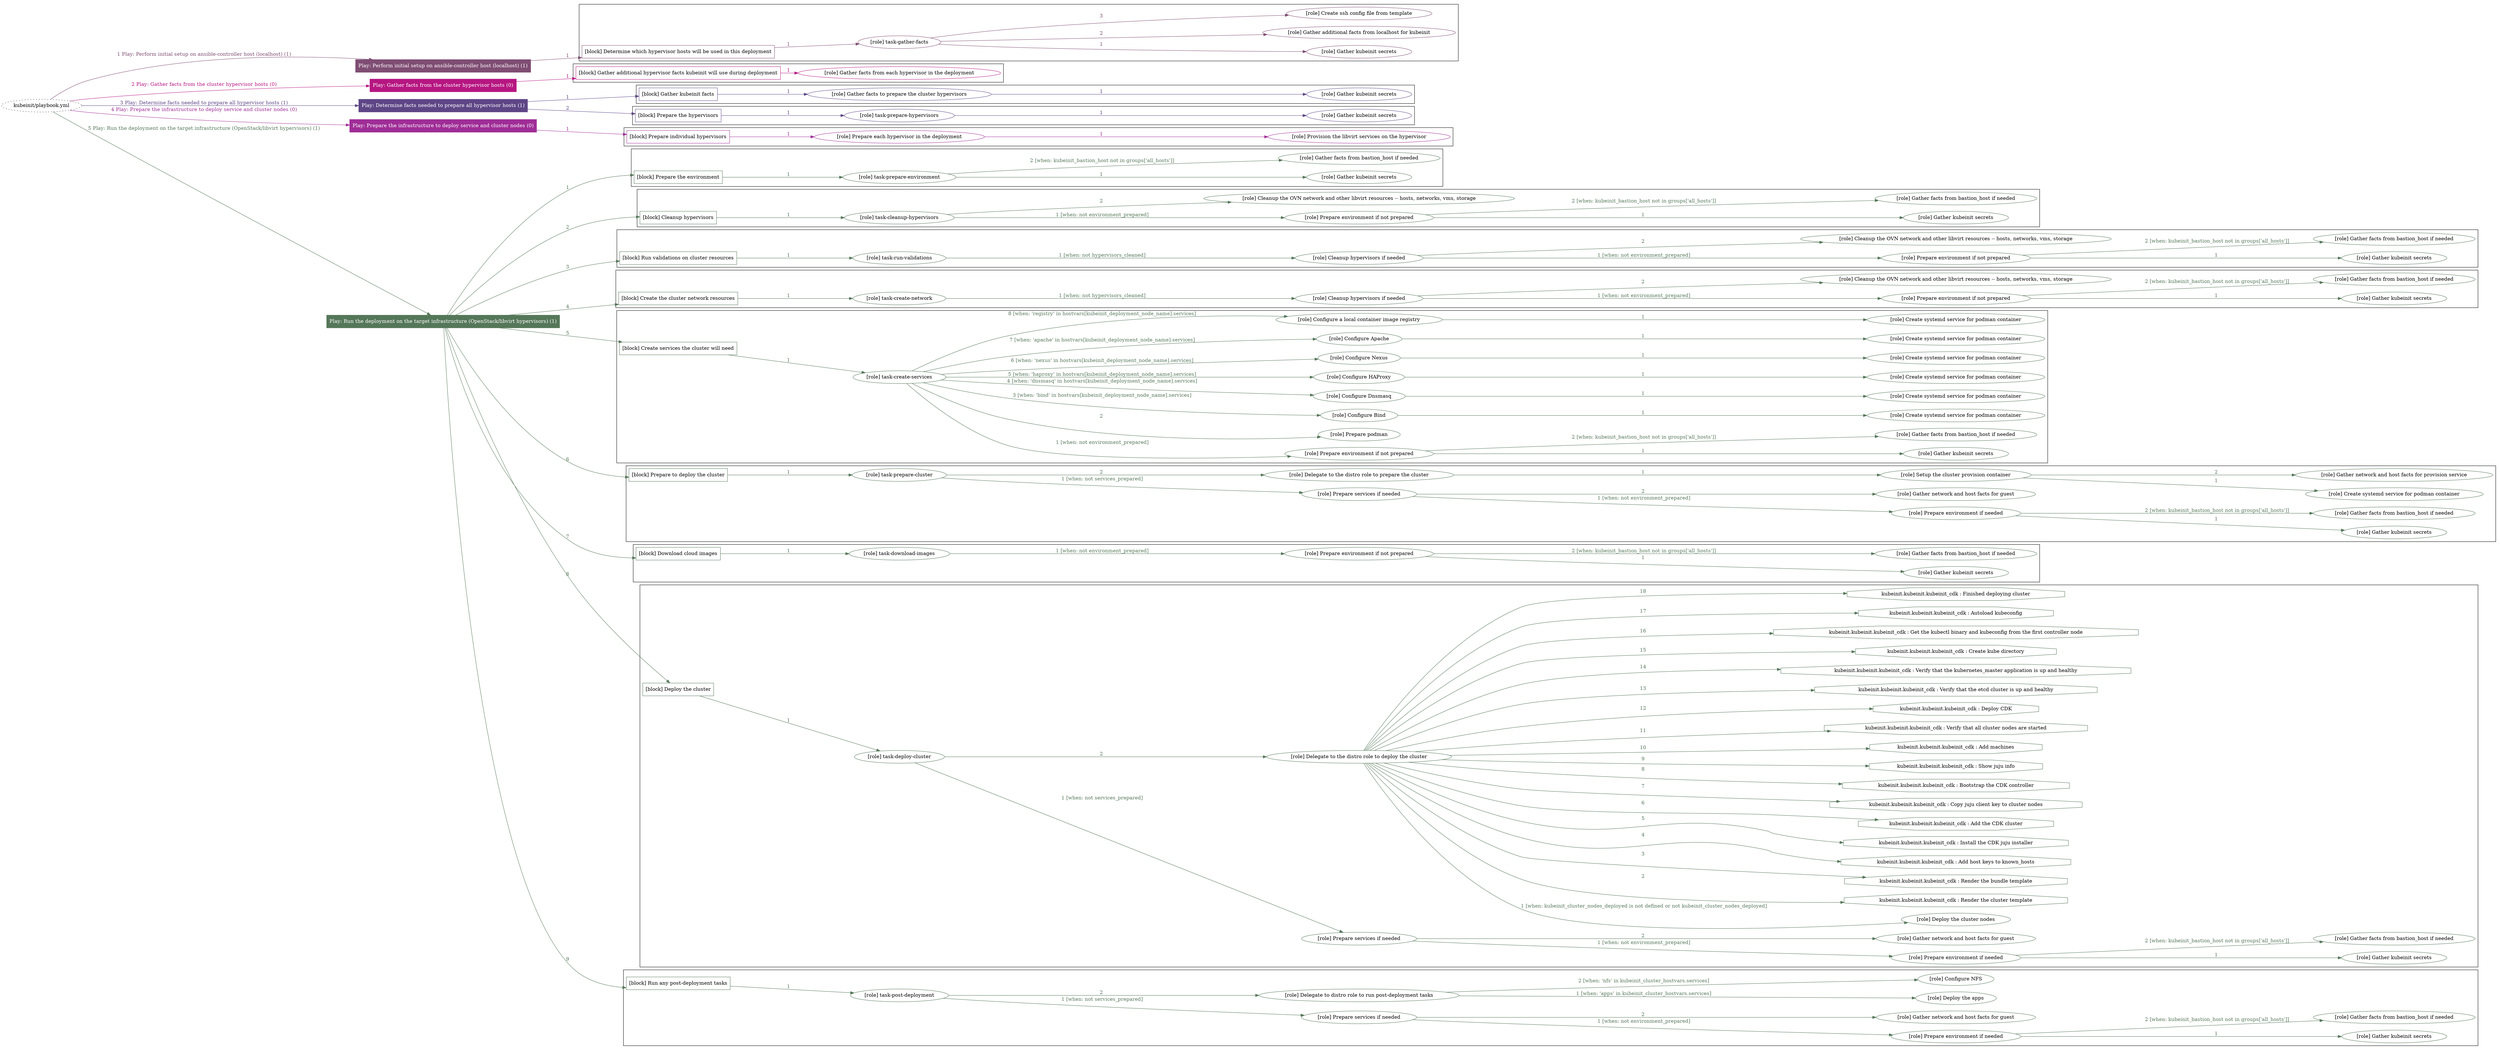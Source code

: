 digraph {
	graph [concentrate=true ordering=in rankdir=LR ratio=fill]
	edge [esep=5 sep=10]
	"kubeinit/playbook.yml" [URL="/home/runner/work/kubeinit/kubeinit/kubeinit/playbook.yml" id=playbook_883660f2 style=dotted]
	"kubeinit/playbook.yml" -> play_cfe44b3c [label="1 Play: Perform initial setup on ansible-controller host (localhost) (1)" color="#7f4d73" fontcolor="#7f4d73" id=edge_play_cfe44b3c labeltooltip="1 Play: Perform initial setup on ansible-controller host (localhost) (1)" tooltip="1 Play: Perform initial setup on ansible-controller host (localhost) (1)"]
	subgraph "Play: Perform initial setup on ansible-controller host (localhost) (1)" {
		play_cfe44b3c [label="Play: Perform initial setup on ansible-controller host (localhost) (1)" URL="/home/runner/work/kubeinit/kubeinit/kubeinit/playbook.yml" color="#7f4d73" fontcolor="#ffffff" id=play_cfe44b3c shape=box style=filled tooltip=localhost]
		play_cfe44b3c -> block_135d99d8 [label=1 color="#7f4d73" fontcolor="#7f4d73" id=edge_block_135d99d8 labeltooltip=1 tooltip=1]
		subgraph cluster_block_135d99d8 {
			block_135d99d8 [label="[block] Determine which hypervisor hosts will be used in this deployment" URL="/home/runner/work/kubeinit/kubeinit/kubeinit/playbook.yml" color="#7f4d73" id=block_135d99d8 labeltooltip="Determine which hypervisor hosts will be used in this deployment" shape=box tooltip="Determine which hypervisor hosts will be used in this deployment"]
			block_135d99d8 -> role_0052e717 [label="1 " color="#7f4d73" fontcolor="#7f4d73" id=edge_role_0052e717 labeltooltip="1 " tooltip="1 "]
			subgraph "task-gather-facts" {
				role_0052e717 [label="[role] task-gather-facts" URL="/home/runner/work/kubeinit/kubeinit/kubeinit/playbook.yml" color="#7f4d73" id=role_0052e717 tooltip="task-gather-facts"]
				role_0052e717 -> role_4f72bd50 [label="1 " color="#7f4d73" fontcolor="#7f4d73" id=edge_role_4f72bd50 labeltooltip="1 " tooltip="1 "]
				subgraph "Gather kubeinit secrets" {
					role_4f72bd50 [label="[role] Gather kubeinit secrets" URL="/home/runner/.ansible/collections/ansible_collections/kubeinit/kubeinit/roles/kubeinit_prepare/tasks/build_hypervisors_group.yml" color="#7f4d73" id=role_4f72bd50 tooltip="Gather kubeinit secrets"]
				}
				role_0052e717 -> role_d4371e77 [label="2 " color="#7f4d73" fontcolor="#7f4d73" id=edge_role_d4371e77 labeltooltip="2 " tooltip="2 "]
				subgraph "Gather additional facts from localhost for kubeinit" {
					role_d4371e77 [label="[role] Gather additional facts from localhost for kubeinit" URL="/home/runner/.ansible/collections/ansible_collections/kubeinit/kubeinit/roles/kubeinit_prepare/tasks/build_hypervisors_group.yml" color="#7f4d73" id=role_d4371e77 tooltip="Gather additional facts from localhost for kubeinit"]
				}
				role_0052e717 -> role_57f77be6 [label="3 " color="#7f4d73" fontcolor="#7f4d73" id=edge_role_57f77be6 labeltooltip="3 " tooltip="3 "]
				subgraph "Create ssh config file from template" {
					role_57f77be6 [label="[role] Create ssh config file from template" URL="/home/runner/.ansible/collections/ansible_collections/kubeinit/kubeinit/roles/kubeinit_prepare/tasks/build_hypervisors_group.yml" color="#7f4d73" id=role_57f77be6 tooltip="Create ssh config file from template"]
				}
			}
		}
	}
	"kubeinit/playbook.yml" -> play_4ea01180 [label="2 Play: Gather facts from the cluster hypervisor hosts (0)" color="#b61681" fontcolor="#b61681" id=edge_play_4ea01180 labeltooltip="2 Play: Gather facts from the cluster hypervisor hosts (0)" tooltip="2 Play: Gather facts from the cluster hypervisor hosts (0)"]
	subgraph "Play: Gather facts from the cluster hypervisor hosts (0)" {
		play_4ea01180 [label="Play: Gather facts from the cluster hypervisor hosts (0)" URL="/home/runner/work/kubeinit/kubeinit/kubeinit/playbook.yml" color="#b61681" fontcolor="#ffffff" id=play_4ea01180 shape=box style=filled tooltip="Play: Gather facts from the cluster hypervisor hosts (0)"]
		play_4ea01180 -> block_dc634820 [label=1 color="#b61681" fontcolor="#b61681" id=edge_block_dc634820 labeltooltip=1 tooltip=1]
		subgraph cluster_block_dc634820 {
			block_dc634820 [label="[block] Gather additional hypervisor facts kubeinit will use during deployment" URL="/home/runner/work/kubeinit/kubeinit/kubeinit/playbook.yml" color="#b61681" id=block_dc634820 labeltooltip="Gather additional hypervisor facts kubeinit will use during deployment" shape=box tooltip="Gather additional hypervisor facts kubeinit will use during deployment"]
			block_dc634820 -> role_716d8e92 [label="1 " color="#b61681" fontcolor="#b61681" id=edge_role_716d8e92 labeltooltip="1 " tooltip="1 "]
			subgraph "Gather facts from each hypervisor in the deployment" {
				role_716d8e92 [label="[role] Gather facts from each hypervisor in the deployment" URL="/home/runner/work/kubeinit/kubeinit/kubeinit/playbook.yml" color="#b61681" id=role_716d8e92 tooltip="Gather facts from each hypervisor in the deployment"]
			}
		}
	}
	"kubeinit/playbook.yml" -> play_e3f6b868 [label="3 Play: Determine facts needed to prepare all hypervisor hosts (1)" color="#5e4686" fontcolor="#5e4686" id=edge_play_e3f6b868 labeltooltip="3 Play: Determine facts needed to prepare all hypervisor hosts (1)" tooltip="3 Play: Determine facts needed to prepare all hypervisor hosts (1)"]
	subgraph "Play: Determine facts needed to prepare all hypervisor hosts (1)" {
		play_e3f6b868 [label="Play: Determine facts needed to prepare all hypervisor hosts (1)" URL="/home/runner/work/kubeinit/kubeinit/kubeinit/playbook.yml" color="#5e4686" fontcolor="#ffffff" id=play_e3f6b868 shape=box style=filled tooltip=localhost]
		play_e3f6b868 -> block_c9ddf6ac [label=1 color="#5e4686" fontcolor="#5e4686" id=edge_block_c9ddf6ac labeltooltip=1 tooltip=1]
		subgraph cluster_block_c9ddf6ac {
			block_c9ddf6ac [label="[block] Gather kubeinit facts" URL="/home/runner/work/kubeinit/kubeinit/kubeinit/playbook.yml" color="#5e4686" id=block_c9ddf6ac labeltooltip="Gather kubeinit facts" shape=box tooltip="Gather kubeinit facts"]
			block_c9ddf6ac -> role_df6b5444 [label="1 " color="#5e4686" fontcolor="#5e4686" id=edge_role_df6b5444 labeltooltip="1 " tooltip="1 "]
			subgraph "Gather facts to prepare the cluster hypervisors" {
				role_df6b5444 [label="[role] Gather facts to prepare the cluster hypervisors" URL="/home/runner/work/kubeinit/kubeinit/kubeinit/playbook.yml" color="#5e4686" id=role_df6b5444 tooltip="Gather facts to prepare the cluster hypervisors"]
				role_df6b5444 -> role_10a1afc8 [label="1 " color="#5e4686" fontcolor="#5e4686" id=edge_role_10a1afc8 labeltooltip="1 " tooltip="1 "]
				subgraph "Gather kubeinit secrets" {
					role_10a1afc8 [label="[role] Gather kubeinit secrets" URL="/home/runner/.ansible/collections/ansible_collections/kubeinit/kubeinit/roles/kubeinit_prepare/tasks/gather_kubeinit_facts.yml" color="#5e4686" id=role_10a1afc8 tooltip="Gather kubeinit secrets"]
				}
			}
		}
		play_e3f6b868 -> block_cc95032c [label=2 color="#5e4686" fontcolor="#5e4686" id=edge_block_cc95032c labeltooltip=2 tooltip=2]
		subgraph cluster_block_cc95032c {
			block_cc95032c [label="[block] Prepare the hypervisors" URL="/home/runner/work/kubeinit/kubeinit/kubeinit/playbook.yml" color="#5e4686" id=block_cc95032c labeltooltip="Prepare the hypervisors" shape=box tooltip="Prepare the hypervisors"]
			block_cc95032c -> role_22a6d3c6 [label="1 " color="#5e4686" fontcolor="#5e4686" id=edge_role_22a6d3c6 labeltooltip="1 " tooltip="1 "]
			subgraph "task-prepare-hypervisors" {
				role_22a6d3c6 [label="[role] task-prepare-hypervisors" URL="/home/runner/work/kubeinit/kubeinit/kubeinit/playbook.yml" color="#5e4686" id=role_22a6d3c6 tooltip="task-prepare-hypervisors"]
				role_22a6d3c6 -> role_24b68c47 [label="1 " color="#5e4686" fontcolor="#5e4686" id=edge_role_24b68c47 labeltooltip="1 " tooltip="1 "]
				subgraph "Gather kubeinit secrets" {
					role_24b68c47 [label="[role] Gather kubeinit secrets" URL="/home/runner/.ansible/collections/ansible_collections/kubeinit/kubeinit/roles/kubeinit_prepare/tasks/gather_kubeinit_facts.yml" color="#5e4686" id=role_24b68c47 tooltip="Gather kubeinit secrets"]
				}
			}
		}
	}
	"kubeinit/playbook.yml" -> play_35e6f97c [label="4 Play: Prepare the infrastructure to deploy service and cluster nodes (0)" color="#9f2d97" fontcolor="#9f2d97" id=edge_play_35e6f97c labeltooltip="4 Play: Prepare the infrastructure to deploy service and cluster nodes (0)" tooltip="4 Play: Prepare the infrastructure to deploy service and cluster nodes (0)"]
	subgraph "Play: Prepare the infrastructure to deploy service and cluster nodes (0)" {
		play_35e6f97c [label="Play: Prepare the infrastructure to deploy service and cluster nodes (0)" URL="/home/runner/work/kubeinit/kubeinit/kubeinit/playbook.yml" color="#9f2d97" fontcolor="#ffffff" id=play_35e6f97c shape=box style=filled tooltip="Play: Prepare the infrastructure to deploy service and cluster nodes (0)"]
		play_35e6f97c -> block_4faf874a [label=1 color="#9f2d97" fontcolor="#9f2d97" id=edge_block_4faf874a labeltooltip=1 tooltip=1]
		subgraph cluster_block_4faf874a {
			block_4faf874a [label="[block] Prepare individual hypervisors" URL="/home/runner/work/kubeinit/kubeinit/kubeinit/playbook.yml" color="#9f2d97" id=block_4faf874a labeltooltip="Prepare individual hypervisors" shape=box tooltip="Prepare individual hypervisors"]
			block_4faf874a -> role_291aadeb [label="1 " color="#9f2d97" fontcolor="#9f2d97" id=edge_role_291aadeb labeltooltip="1 " tooltip="1 "]
			subgraph "Prepare each hypervisor in the deployment" {
				role_291aadeb [label="[role] Prepare each hypervisor in the deployment" URL="/home/runner/work/kubeinit/kubeinit/kubeinit/playbook.yml" color="#9f2d97" id=role_291aadeb tooltip="Prepare each hypervisor in the deployment"]
				role_291aadeb -> role_188f09ca [label="1 " color="#9f2d97" fontcolor="#9f2d97" id=edge_role_188f09ca labeltooltip="1 " tooltip="1 "]
				subgraph "Provision the libvirt services on the hypervisor" {
					role_188f09ca [label="[role] Provision the libvirt services on the hypervisor" URL="/home/runner/.ansible/collections/ansible_collections/kubeinit/kubeinit/roles/kubeinit_prepare/tasks/prepare_hypervisor.yml" color="#9f2d97" id=role_188f09ca tooltip="Provision the libvirt services on the hypervisor"]
				}
			}
		}
	}
	"kubeinit/playbook.yml" -> play_53a7467b [label="5 Play: Run the deployment on the target infrastructure (OpenStack/libvirt hypervisors) (1)" color="#557759" fontcolor="#557759" id=edge_play_53a7467b labeltooltip="5 Play: Run the deployment on the target infrastructure (OpenStack/libvirt hypervisors) (1)" tooltip="5 Play: Run the deployment on the target infrastructure (OpenStack/libvirt hypervisors) (1)"]
	subgraph "Play: Run the deployment on the target infrastructure (OpenStack/libvirt hypervisors) (1)" {
		play_53a7467b [label="Play: Run the deployment on the target infrastructure (OpenStack/libvirt hypervisors) (1)" URL="/home/runner/work/kubeinit/kubeinit/kubeinit/playbook.yml" color="#557759" fontcolor="#ffffff" id=play_53a7467b shape=box style=filled tooltip=localhost]
		play_53a7467b -> block_312adf01 [label=1 color="#557759" fontcolor="#557759" id=edge_block_312adf01 labeltooltip=1 tooltip=1]
		subgraph cluster_block_312adf01 {
			block_312adf01 [label="[block] Prepare the environment" URL="/home/runner/work/kubeinit/kubeinit/kubeinit/playbook.yml" color="#557759" id=block_312adf01 labeltooltip="Prepare the environment" shape=box tooltip="Prepare the environment"]
			block_312adf01 -> role_69bcca28 [label="1 " color="#557759" fontcolor="#557759" id=edge_role_69bcca28 labeltooltip="1 " tooltip="1 "]
			subgraph "task-prepare-environment" {
				role_69bcca28 [label="[role] task-prepare-environment" URL="/home/runner/work/kubeinit/kubeinit/kubeinit/playbook.yml" color="#557759" id=role_69bcca28 tooltip="task-prepare-environment"]
				role_69bcca28 -> role_ee760aff [label="1 " color="#557759" fontcolor="#557759" id=edge_role_ee760aff labeltooltip="1 " tooltip="1 "]
				subgraph "Gather kubeinit secrets" {
					role_ee760aff [label="[role] Gather kubeinit secrets" URL="/home/runner/.ansible/collections/ansible_collections/kubeinit/kubeinit/roles/kubeinit_prepare/tasks/gather_kubeinit_facts.yml" color="#557759" id=role_ee760aff tooltip="Gather kubeinit secrets"]
				}
				role_69bcca28 -> role_ba3c8c01 [label="2 [when: kubeinit_bastion_host not in groups['all_hosts']]" color="#557759" fontcolor="#557759" id=edge_role_ba3c8c01 labeltooltip="2 [when: kubeinit_bastion_host not in groups['all_hosts']]" tooltip="2 [when: kubeinit_bastion_host not in groups['all_hosts']]"]
				subgraph "Gather facts from bastion_host if needed" {
					role_ba3c8c01 [label="[role] Gather facts from bastion_host if needed" URL="/home/runner/.ansible/collections/ansible_collections/kubeinit/kubeinit/roles/kubeinit_prepare/tasks/main.yml" color="#557759" id=role_ba3c8c01 tooltip="Gather facts from bastion_host if needed"]
				}
			}
		}
		play_53a7467b -> block_fd0f8915 [label=2 color="#557759" fontcolor="#557759" id=edge_block_fd0f8915 labeltooltip=2 tooltip=2]
		subgraph cluster_block_fd0f8915 {
			block_fd0f8915 [label="[block] Cleanup hypervisors" URL="/home/runner/work/kubeinit/kubeinit/kubeinit/playbook.yml" color="#557759" id=block_fd0f8915 labeltooltip="Cleanup hypervisors" shape=box tooltip="Cleanup hypervisors"]
			block_fd0f8915 -> role_46beff83 [label="1 " color="#557759" fontcolor="#557759" id=edge_role_46beff83 labeltooltip="1 " tooltip="1 "]
			subgraph "task-cleanup-hypervisors" {
				role_46beff83 [label="[role] task-cleanup-hypervisors" URL="/home/runner/work/kubeinit/kubeinit/kubeinit/playbook.yml" color="#557759" id=role_46beff83 tooltip="task-cleanup-hypervisors"]
				role_46beff83 -> role_a961eac8 [label="1 [when: not environment_prepared]" color="#557759" fontcolor="#557759" id=edge_role_a961eac8 labeltooltip="1 [when: not environment_prepared]" tooltip="1 [when: not environment_prepared]"]
				subgraph "Prepare environment if not prepared" {
					role_a961eac8 [label="[role] Prepare environment if not prepared" URL="/home/runner/.ansible/collections/ansible_collections/kubeinit/kubeinit/roles/kubeinit_libvirt/tasks/cleanup_hypervisors.yml" color="#557759" id=role_a961eac8 tooltip="Prepare environment if not prepared"]
					role_a961eac8 -> role_4e45df31 [label="1 " color="#557759" fontcolor="#557759" id=edge_role_4e45df31 labeltooltip="1 " tooltip="1 "]
					subgraph "Gather kubeinit secrets" {
						role_4e45df31 [label="[role] Gather kubeinit secrets" URL="/home/runner/.ansible/collections/ansible_collections/kubeinit/kubeinit/roles/kubeinit_prepare/tasks/gather_kubeinit_facts.yml" color="#557759" id=role_4e45df31 tooltip="Gather kubeinit secrets"]
					}
					role_a961eac8 -> role_468c9d75 [label="2 [when: kubeinit_bastion_host not in groups['all_hosts']]" color="#557759" fontcolor="#557759" id=edge_role_468c9d75 labeltooltip="2 [when: kubeinit_bastion_host not in groups['all_hosts']]" tooltip="2 [when: kubeinit_bastion_host not in groups['all_hosts']]"]
					subgraph "Gather facts from bastion_host if needed" {
						role_468c9d75 [label="[role] Gather facts from bastion_host if needed" URL="/home/runner/.ansible/collections/ansible_collections/kubeinit/kubeinit/roles/kubeinit_prepare/tasks/main.yml" color="#557759" id=role_468c9d75 tooltip="Gather facts from bastion_host if needed"]
					}
				}
				role_46beff83 -> role_9b872299 [label="2 " color="#557759" fontcolor="#557759" id=edge_role_9b872299 labeltooltip="2 " tooltip="2 "]
				subgraph "Cleanup the OVN network and other libvirt resources -- hosts, networks, vms, storage" {
					role_9b872299 [label="[role] Cleanup the OVN network and other libvirt resources -- hosts, networks, vms, storage" URL="/home/runner/.ansible/collections/ansible_collections/kubeinit/kubeinit/roles/kubeinit_libvirt/tasks/cleanup_hypervisors.yml" color="#557759" id=role_9b872299 tooltip="Cleanup the OVN network and other libvirt resources -- hosts, networks, vms, storage"]
				}
			}
		}
		play_53a7467b -> block_8abd0fe8 [label=3 color="#557759" fontcolor="#557759" id=edge_block_8abd0fe8 labeltooltip=3 tooltip=3]
		subgraph cluster_block_8abd0fe8 {
			block_8abd0fe8 [label="[block] Run validations on cluster resources" URL="/home/runner/work/kubeinit/kubeinit/kubeinit/playbook.yml" color="#557759" id=block_8abd0fe8 labeltooltip="Run validations on cluster resources" shape=box tooltip="Run validations on cluster resources"]
			block_8abd0fe8 -> role_9f61a0e8 [label="1 " color="#557759" fontcolor="#557759" id=edge_role_9f61a0e8 labeltooltip="1 " tooltip="1 "]
			subgraph "task-run-validations" {
				role_9f61a0e8 [label="[role] task-run-validations" URL="/home/runner/work/kubeinit/kubeinit/kubeinit/playbook.yml" color="#557759" id=role_9f61a0e8 tooltip="task-run-validations"]
				role_9f61a0e8 -> role_c7a62dc0 [label="1 [when: not hypervisors_cleaned]" color="#557759" fontcolor="#557759" id=edge_role_c7a62dc0 labeltooltip="1 [when: not hypervisors_cleaned]" tooltip="1 [when: not hypervisors_cleaned]"]
				subgraph "Cleanup hypervisors if needed" {
					role_c7a62dc0 [label="[role] Cleanup hypervisors if needed" URL="/home/runner/.ansible/collections/ansible_collections/kubeinit/kubeinit/roles/kubeinit_validations/tasks/main.yml" color="#557759" id=role_c7a62dc0 tooltip="Cleanup hypervisors if needed"]
					role_c7a62dc0 -> role_ae3caee1 [label="1 [when: not environment_prepared]" color="#557759" fontcolor="#557759" id=edge_role_ae3caee1 labeltooltip="1 [when: not environment_prepared]" tooltip="1 [when: not environment_prepared]"]
					subgraph "Prepare environment if not prepared" {
						role_ae3caee1 [label="[role] Prepare environment if not prepared" URL="/home/runner/.ansible/collections/ansible_collections/kubeinit/kubeinit/roles/kubeinit_libvirt/tasks/cleanup_hypervisors.yml" color="#557759" id=role_ae3caee1 tooltip="Prepare environment if not prepared"]
						role_ae3caee1 -> role_1df0fde8 [label="1 " color="#557759" fontcolor="#557759" id=edge_role_1df0fde8 labeltooltip="1 " tooltip="1 "]
						subgraph "Gather kubeinit secrets" {
							role_1df0fde8 [label="[role] Gather kubeinit secrets" URL="/home/runner/.ansible/collections/ansible_collections/kubeinit/kubeinit/roles/kubeinit_prepare/tasks/gather_kubeinit_facts.yml" color="#557759" id=role_1df0fde8 tooltip="Gather kubeinit secrets"]
						}
						role_ae3caee1 -> role_cebb60f1 [label="2 [when: kubeinit_bastion_host not in groups['all_hosts']]" color="#557759" fontcolor="#557759" id=edge_role_cebb60f1 labeltooltip="2 [when: kubeinit_bastion_host not in groups['all_hosts']]" tooltip="2 [when: kubeinit_bastion_host not in groups['all_hosts']]"]
						subgraph "Gather facts from bastion_host if needed" {
							role_cebb60f1 [label="[role] Gather facts from bastion_host if needed" URL="/home/runner/.ansible/collections/ansible_collections/kubeinit/kubeinit/roles/kubeinit_prepare/tasks/main.yml" color="#557759" id=role_cebb60f1 tooltip="Gather facts from bastion_host if needed"]
						}
					}
					role_c7a62dc0 -> role_559328a7 [label="2 " color="#557759" fontcolor="#557759" id=edge_role_559328a7 labeltooltip="2 " tooltip="2 "]
					subgraph "Cleanup the OVN network and other libvirt resources -- hosts, networks, vms, storage" {
						role_559328a7 [label="[role] Cleanup the OVN network and other libvirt resources -- hosts, networks, vms, storage" URL="/home/runner/.ansible/collections/ansible_collections/kubeinit/kubeinit/roles/kubeinit_libvirt/tasks/cleanup_hypervisors.yml" color="#557759" id=role_559328a7 tooltip="Cleanup the OVN network and other libvirt resources -- hosts, networks, vms, storage"]
					}
				}
			}
		}
		play_53a7467b -> block_4d4ae198 [label=4 color="#557759" fontcolor="#557759" id=edge_block_4d4ae198 labeltooltip=4 tooltip=4]
		subgraph cluster_block_4d4ae198 {
			block_4d4ae198 [label="[block] Create the cluster network resources" URL="/home/runner/work/kubeinit/kubeinit/kubeinit/playbook.yml" color="#557759" id=block_4d4ae198 labeltooltip="Create the cluster network resources" shape=box tooltip="Create the cluster network resources"]
			block_4d4ae198 -> role_32dab2cd [label="1 " color="#557759" fontcolor="#557759" id=edge_role_32dab2cd labeltooltip="1 " tooltip="1 "]
			subgraph "task-create-network" {
				role_32dab2cd [label="[role] task-create-network" URL="/home/runner/work/kubeinit/kubeinit/kubeinit/playbook.yml" color="#557759" id=role_32dab2cd tooltip="task-create-network"]
				role_32dab2cd -> role_d99faf88 [label="1 [when: not hypervisors_cleaned]" color="#557759" fontcolor="#557759" id=edge_role_d99faf88 labeltooltip="1 [when: not hypervisors_cleaned]" tooltip="1 [when: not hypervisors_cleaned]"]
				subgraph "Cleanup hypervisors if needed" {
					role_d99faf88 [label="[role] Cleanup hypervisors if needed" URL="/home/runner/.ansible/collections/ansible_collections/kubeinit/kubeinit/roles/kubeinit_libvirt/tasks/create_network.yml" color="#557759" id=role_d99faf88 tooltip="Cleanup hypervisors if needed"]
					role_d99faf88 -> role_44e181b7 [label="1 [when: not environment_prepared]" color="#557759" fontcolor="#557759" id=edge_role_44e181b7 labeltooltip="1 [when: not environment_prepared]" tooltip="1 [when: not environment_prepared]"]
					subgraph "Prepare environment if not prepared" {
						role_44e181b7 [label="[role] Prepare environment if not prepared" URL="/home/runner/.ansible/collections/ansible_collections/kubeinit/kubeinit/roles/kubeinit_libvirt/tasks/cleanup_hypervisors.yml" color="#557759" id=role_44e181b7 tooltip="Prepare environment if not prepared"]
						role_44e181b7 -> role_ba65e707 [label="1 " color="#557759" fontcolor="#557759" id=edge_role_ba65e707 labeltooltip="1 " tooltip="1 "]
						subgraph "Gather kubeinit secrets" {
							role_ba65e707 [label="[role] Gather kubeinit secrets" URL="/home/runner/.ansible/collections/ansible_collections/kubeinit/kubeinit/roles/kubeinit_prepare/tasks/gather_kubeinit_facts.yml" color="#557759" id=role_ba65e707 tooltip="Gather kubeinit secrets"]
						}
						role_44e181b7 -> role_7b59cc7c [label="2 [when: kubeinit_bastion_host not in groups['all_hosts']]" color="#557759" fontcolor="#557759" id=edge_role_7b59cc7c labeltooltip="2 [when: kubeinit_bastion_host not in groups['all_hosts']]" tooltip="2 [when: kubeinit_bastion_host not in groups['all_hosts']]"]
						subgraph "Gather facts from bastion_host if needed" {
							role_7b59cc7c [label="[role] Gather facts from bastion_host if needed" URL="/home/runner/.ansible/collections/ansible_collections/kubeinit/kubeinit/roles/kubeinit_prepare/tasks/main.yml" color="#557759" id=role_7b59cc7c tooltip="Gather facts from bastion_host if needed"]
						}
					}
					role_d99faf88 -> role_fde3889e [label="2 " color="#557759" fontcolor="#557759" id=edge_role_fde3889e labeltooltip="2 " tooltip="2 "]
					subgraph "Cleanup the OVN network and other libvirt resources -- hosts, networks, vms, storage" {
						role_fde3889e [label="[role] Cleanup the OVN network and other libvirt resources -- hosts, networks, vms, storage" URL="/home/runner/.ansible/collections/ansible_collections/kubeinit/kubeinit/roles/kubeinit_libvirt/tasks/cleanup_hypervisors.yml" color="#557759" id=role_fde3889e tooltip="Cleanup the OVN network and other libvirt resources -- hosts, networks, vms, storage"]
					}
				}
			}
		}
		play_53a7467b -> block_58d7d606 [label=5 color="#557759" fontcolor="#557759" id=edge_block_58d7d606 labeltooltip=5 tooltip=5]
		subgraph cluster_block_58d7d606 {
			block_58d7d606 [label="[block] Create services the cluster will need" URL="/home/runner/work/kubeinit/kubeinit/kubeinit/playbook.yml" color="#557759" id=block_58d7d606 labeltooltip="Create services the cluster will need" shape=box tooltip="Create services the cluster will need"]
			block_58d7d606 -> role_04ed7d60 [label="1 " color="#557759" fontcolor="#557759" id=edge_role_04ed7d60 labeltooltip="1 " tooltip="1 "]
			subgraph "task-create-services" {
				role_04ed7d60 [label="[role] task-create-services" URL="/home/runner/work/kubeinit/kubeinit/kubeinit/playbook.yml" color="#557759" id=role_04ed7d60 tooltip="task-create-services"]
				role_04ed7d60 -> role_cee8afaf [label="1 [when: not environment_prepared]" color="#557759" fontcolor="#557759" id=edge_role_cee8afaf labeltooltip="1 [when: not environment_prepared]" tooltip="1 [when: not environment_prepared]"]
				subgraph "Prepare environment if not prepared" {
					role_cee8afaf [label="[role] Prepare environment if not prepared" URL="/home/runner/.ansible/collections/ansible_collections/kubeinit/kubeinit/roles/kubeinit_services/tasks/main.yml" color="#557759" id=role_cee8afaf tooltip="Prepare environment if not prepared"]
					role_cee8afaf -> role_f192d9f0 [label="1 " color="#557759" fontcolor="#557759" id=edge_role_f192d9f0 labeltooltip="1 " tooltip="1 "]
					subgraph "Gather kubeinit secrets" {
						role_f192d9f0 [label="[role] Gather kubeinit secrets" URL="/home/runner/.ansible/collections/ansible_collections/kubeinit/kubeinit/roles/kubeinit_prepare/tasks/gather_kubeinit_facts.yml" color="#557759" id=role_f192d9f0 tooltip="Gather kubeinit secrets"]
					}
					role_cee8afaf -> role_323b7d76 [label="2 [when: kubeinit_bastion_host not in groups['all_hosts']]" color="#557759" fontcolor="#557759" id=edge_role_323b7d76 labeltooltip="2 [when: kubeinit_bastion_host not in groups['all_hosts']]" tooltip="2 [when: kubeinit_bastion_host not in groups['all_hosts']]"]
					subgraph "Gather facts from bastion_host if needed" {
						role_323b7d76 [label="[role] Gather facts from bastion_host if needed" URL="/home/runner/.ansible/collections/ansible_collections/kubeinit/kubeinit/roles/kubeinit_prepare/tasks/main.yml" color="#557759" id=role_323b7d76 tooltip="Gather facts from bastion_host if needed"]
					}
				}
				role_04ed7d60 -> role_7541fcf2 [label="2 " color="#557759" fontcolor="#557759" id=edge_role_7541fcf2 labeltooltip="2 " tooltip="2 "]
				subgraph "Prepare podman" {
					role_7541fcf2 [label="[role] Prepare podman" URL="/home/runner/.ansible/collections/ansible_collections/kubeinit/kubeinit/roles/kubeinit_services/tasks/00_create_service_pod.yml" color="#557759" id=role_7541fcf2 tooltip="Prepare podman"]
				}
				role_04ed7d60 -> role_ed10d533 [label="3 [when: 'bind' in hostvars[kubeinit_deployment_node_name].services]" color="#557759" fontcolor="#557759" id=edge_role_ed10d533 labeltooltip="3 [when: 'bind' in hostvars[kubeinit_deployment_node_name].services]" tooltip="3 [when: 'bind' in hostvars[kubeinit_deployment_node_name].services]"]
				subgraph "Configure Bind" {
					role_ed10d533 [label="[role] Configure Bind" URL="/home/runner/.ansible/collections/ansible_collections/kubeinit/kubeinit/roles/kubeinit_services/tasks/start_services_containers.yml" color="#557759" id=role_ed10d533 tooltip="Configure Bind"]
					role_ed10d533 -> role_e7a085b7 [label="1 " color="#557759" fontcolor="#557759" id=edge_role_e7a085b7 labeltooltip="1 " tooltip="1 "]
					subgraph "Create systemd service for podman container" {
						role_e7a085b7 [label="[role] Create systemd service for podman container" URL="/home/runner/.ansible/collections/ansible_collections/kubeinit/kubeinit/roles/kubeinit_bind/tasks/main.yml" color="#557759" id=role_e7a085b7 tooltip="Create systemd service for podman container"]
					}
				}
				role_04ed7d60 -> role_8a6306a1 [label="4 [when: 'dnsmasq' in hostvars[kubeinit_deployment_node_name].services]" color="#557759" fontcolor="#557759" id=edge_role_8a6306a1 labeltooltip="4 [when: 'dnsmasq' in hostvars[kubeinit_deployment_node_name].services]" tooltip="4 [when: 'dnsmasq' in hostvars[kubeinit_deployment_node_name].services]"]
				subgraph "Configure Dnsmasq" {
					role_8a6306a1 [label="[role] Configure Dnsmasq" URL="/home/runner/.ansible/collections/ansible_collections/kubeinit/kubeinit/roles/kubeinit_services/tasks/start_services_containers.yml" color="#557759" id=role_8a6306a1 tooltip="Configure Dnsmasq"]
					role_8a6306a1 -> role_171c4aa2 [label="1 " color="#557759" fontcolor="#557759" id=edge_role_171c4aa2 labeltooltip="1 " tooltip="1 "]
					subgraph "Create systemd service for podman container" {
						role_171c4aa2 [label="[role] Create systemd service for podman container" URL="/home/runner/.ansible/collections/ansible_collections/kubeinit/kubeinit/roles/kubeinit_dnsmasq/tasks/main.yml" color="#557759" id=role_171c4aa2 tooltip="Create systemd service for podman container"]
					}
				}
				role_04ed7d60 -> role_090e81cf [label="5 [when: 'haproxy' in hostvars[kubeinit_deployment_node_name].services]" color="#557759" fontcolor="#557759" id=edge_role_090e81cf labeltooltip="5 [when: 'haproxy' in hostvars[kubeinit_deployment_node_name].services]" tooltip="5 [when: 'haproxy' in hostvars[kubeinit_deployment_node_name].services]"]
				subgraph "Configure HAProxy" {
					role_090e81cf [label="[role] Configure HAProxy" URL="/home/runner/.ansible/collections/ansible_collections/kubeinit/kubeinit/roles/kubeinit_services/tasks/start_services_containers.yml" color="#557759" id=role_090e81cf tooltip="Configure HAProxy"]
					role_090e81cf -> role_760d4700 [label="1 " color="#557759" fontcolor="#557759" id=edge_role_760d4700 labeltooltip="1 " tooltip="1 "]
					subgraph "Create systemd service for podman container" {
						role_760d4700 [label="[role] Create systemd service for podman container" URL="/home/runner/.ansible/collections/ansible_collections/kubeinit/kubeinit/roles/kubeinit_haproxy/tasks/main.yml" color="#557759" id=role_760d4700 tooltip="Create systemd service for podman container"]
					}
				}
				role_04ed7d60 -> role_ec3a4b65 [label="6 [when: 'nexus' in hostvars[kubeinit_deployment_node_name].services]" color="#557759" fontcolor="#557759" id=edge_role_ec3a4b65 labeltooltip="6 [when: 'nexus' in hostvars[kubeinit_deployment_node_name].services]" tooltip="6 [when: 'nexus' in hostvars[kubeinit_deployment_node_name].services]"]
				subgraph "Configure Nexus" {
					role_ec3a4b65 [label="[role] Configure Nexus" URL="/home/runner/.ansible/collections/ansible_collections/kubeinit/kubeinit/roles/kubeinit_services/tasks/start_services_containers.yml" color="#557759" id=role_ec3a4b65 tooltip="Configure Nexus"]
					role_ec3a4b65 -> role_2271b690 [label="1 " color="#557759" fontcolor="#557759" id=edge_role_2271b690 labeltooltip="1 " tooltip="1 "]
					subgraph "Create systemd service for podman container" {
						role_2271b690 [label="[role] Create systemd service for podman container" URL="/home/runner/.ansible/collections/ansible_collections/kubeinit/kubeinit/roles/kubeinit_nexus/tasks/main.yml" color="#557759" id=role_2271b690 tooltip="Create systemd service for podman container"]
					}
				}
				role_04ed7d60 -> role_9efa5a6e [label="7 [when: 'apache' in hostvars[kubeinit_deployment_node_name].services]" color="#557759" fontcolor="#557759" id=edge_role_9efa5a6e labeltooltip="7 [when: 'apache' in hostvars[kubeinit_deployment_node_name].services]" tooltip="7 [when: 'apache' in hostvars[kubeinit_deployment_node_name].services]"]
				subgraph "Configure Apache" {
					role_9efa5a6e [label="[role] Configure Apache" URL="/home/runner/.ansible/collections/ansible_collections/kubeinit/kubeinit/roles/kubeinit_services/tasks/start_services_containers.yml" color="#557759" id=role_9efa5a6e tooltip="Configure Apache"]
					role_9efa5a6e -> role_c3f10285 [label="1 " color="#557759" fontcolor="#557759" id=edge_role_c3f10285 labeltooltip="1 " tooltip="1 "]
					subgraph "Create systemd service for podman container" {
						role_c3f10285 [label="[role] Create systemd service for podman container" URL="/home/runner/.ansible/collections/ansible_collections/kubeinit/kubeinit/roles/kubeinit_apache/tasks/main.yml" color="#557759" id=role_c3f10285 tooltip="Create systemd service for podman container"]
					}
				}
				role_04ed7d60 -> role_ab9af88a [label="8 [when: 'registry' in hostvars[kubeinit_deployment_node_name].services]" color="#557759" fontcolor="#557759" id=edge_role_ab9af88a labeltooltip="8 [when: 'registry' in hostvars[kubeinit_deployment_node_name].services]" tooltip="8 [when: 'registry' in hostvars[kubeinit_deployment_node_name].services]"]
				subgraph "Configure a local container image registry" {
					role_ab9af88a [label="[role] Configure a local container image registry" URL="/home/runner/.ansible/collections/ansible_collections/kubeinit/kubeinit/roles/kubeinit_services/tasks/start_services_containers.yml" color="#557759" id=role_ab9af88a tooltip="Configure a local container image registry"]
					role_ab9af88a -> role_327ced80 [label="1 " color="#557759" fontcolor="#557759" id=edge_role_327ced80 labeltooltip="1 " tooltip="1 "]
					subgraph "Create systemd service for podman container" {
						role_327ced80 [label="[role] Create systemd service for podman container" URL="/home/runner/.ansible/collections/ansible_collections/kubeinit/kubeinit/roles/kubeinit_registry/tasks/main.yml" color="#557759" id=role_327ced80 tooltip="Create systemd service for podman container"]
					}
				}
			}
		}
		play_53a7467b -> block_905fc1aa [label=6 color="#557759" fontcolor="#557759" id=edge_block_905fc1aa labeltooltip=6 tooltip=6]
		subgraph cluster_block_905fc1aa {
			block_905fc1aa [label="[block] Prepare to deploy the cluster" URL="/home/runner/work/kubeinit/kubeinit/kubeinit/playbook.yml" color="#557759" id=block_905fc1aa labeltooltip="Prepare to deploy the cluster" shape=box tooltip="Prepare to deploy the cluster"]
			block_905fc1aa -> role_8d646022 [label="1 " color="#557759" fontcolor="#557759" id=edge_role_8d646022 labeltooltip="1 " tooltip="1 "]
			subgraph "task-prepare-cluster" {
				role_8d646022 [label="[role] task-prepare-cluster" URL="/home/runner/work/kubeinit/kubeinit/kubeinit/playbook.yml" color="#557759" id=role_8d646022 tooltip="task-prepare-cluster"]
				role_8d646022 -> role_f8bb69ba [label="1 [when: not services_prepared]" color="#557759" fontcolor="#557759" id=edge_role_f8bb69ba labeltooltip="1 [when: not services_prepared]" tooltip="1 [when: not services_prepared]"]
				subgraph "Prepare services if needed" {
					role_f8bb69ba [label="[role] Prepare services if needed" URL="/home/runner/.ansible/collections/ansible_collections/kubeinit/kubeinit/roles/kubeinit_prepare/tasks/prepare_cluster.yml" color="#557759" id=role_f8bb69ba tooltip="Prepare services if needed"]
					role_f8bb69ba -> role_8fcec738 [label="1 [when: not environment_prepared]" color="#557759" fontcolor="#557759" id=edge_role_8fcec738 labeltooltip="1 [when: not environment_prepared]" tooltip="1 [when: not environment_prepared]"]
					subgraph "Prepare environment if needed" {
						role_8fcec738 [label="[role] Prepare environment if needed" URL="/home/runner/.ansible/collections/ansible_collections/kubeinit/kubeinit/roles/kubeinit_services/tasks/prepare_services.yml" color="#557759" id=role_8fcec738 tooltip="Prepare environment if needed"]
						role_8fcec738 -> role_8117fab5 [label="1 " color="#557759" fontcolor="#557759" id=edge_role_8117fab5 labeltooltip="1 " tooltip="1 "]
						subgraph "Gather kubeinit secrets" {
							role_8117fab5 [label="[role] Gather kubeinit secrets" URL="/home/runner/.ansible/collections/ansible_collections/kubeinit/kubeinit/roles/kubeinit_prepare/tasks/gather_kubeinit_facts.yml" color="#557759" id=role_8117fab5 tooltip="Gather kubeinit secrets"]
						}
						role_8fcec738 -> role_df1b2f2c [label="2 [when: kubeinit_bastion_host not in groups['all_hosts']]" color="#557759" fontcolor="#557759" id=edge_role_df1b2f2c labeltooltip="2 [when: kubeinit_bastion_host not in groups['all_hosts']]" tooltip="2 [when: kubeinit_bastion_host not in groups['all_hosts']]"]
						subgraph "Gather facts from bastion_host if needed" {
							role_df1b2f2c [label="[role] Gather facts from bastion_host if needed" URL="/home/runner/.ansible/collections/ansible_collections/kubeinit/kubeinit/roles/kubeinit_prepare/tasks/main.yml" color="#557759" id=role_df1b2f2c tooltip="Gather facts from bastion_host if needed"]
						}
					}
					role_f8bb69ba -> role_cb5653ee [label="2 " color="#557759" fontcolor="#557759" id=edge_role_cb5653ee labeltooltip="2 " tooltip="2 "]
					subgraph "Gather network and host facts for guest" {
						role_cb5653ee [label="[role] Gather network and host facts for guest" URL="/home/runner/.ansible/collections/ansible_collections/kubeinit/kubeinit/roles/kubeinit_services/tasks/prepare_services.yml" color="#557759" id=role_cb5653ee tooltip="Gather network and host facts for guest"]
					}
				}
				role_8d646022 -> role_cdf8d2af [label="2 " color="#557759" fontcolor="#557759" id=edge_role_cdf8d2af labeltooltip="2 " tooltip="2 "]
				subgraph "Delegate to the distro role to prepare the cluster" {
					role_cdf8d2af [label="[role] Delegate to the distro role to prepare the cluster" URL="/home/runner/.ansible/collections/ansible_collections/kubeinit/kubeinit/roles/kubeinit_prepare/tasks/prepare_cluster.yml" color="#557759" id=role_cdf8d2af tooltip="Delegate to the distro role to prepare the cluster"]
					role_cdf8d2af -> role_c910c0be [label="1 " color="#557759" fontcolor="#557759" id=edge_role_c910c0be labeltooltip="1 " tooltip="1 "]
					subgraph "Setup the cluster provision container" {
						role_c910c0be [label="[role] Setup the cluster provision container" URL="/home/runner/.ansible/collections/ansible_collections/kubeinit/kubeinit/roles/kubeinit_cdk/tasks/prepare_cluster.yml" color="#557759" id=role_c910c0be tooltip="Setup the cluster provision container"]
						role_c910c0be -> role_23c9ed76 [label="1 " color="#557759" fontcolor="#557759" id=edge_role_23c9ed76 labeltooltip="1 " tooltip="1 "]
						subgraph "Create systemd service for podman container" {
							role_23c9ed76 [label="[role] Create systemd service for podman container" URL="/home/runner/.ansible/collections/ansible_collections/kubeinit/kubeinit/roles/kubeinit_services/tasks/create_provision_container.yml" color="#557759" id=role_23c9ed76 tooltip="Create systemd service for podman container"]
						}
						role_c910c0be -> role_15e7216f [label="2 " color="#557759" fontcolor="#557759" id=edge_role_15e7216f labeltooltip="2 " tooltip="2 "]
						subgraph "Gather network and host facts for provision service" {
							role_15e7216f [label="[role] Gather network and host facts for provision service" URL="/home/runner/.ansible/collections/ansible_collections/kubeinit/kubeinit/roles/kubeinit_services/tasks/create_provision_container.yml" color="#557759" id=role_15e7216f tooltip="Gather network and host facts for provision service"]
						}
					}
				}
			}
		}
		play_53a7467b -> block_2a8ca3a0 [label=7 color="#557759" fontcolor="#557759" id=edge_block_2a8ca3a0 labeltooltip=7 tooltip=7]
		subgraph cluster_block_2a8ca3a0 {
			block_2a8ca3a0 [label="[block] Download cloud images" URL="/home/runner/work/kubeinit/kubeinit/kubeinit/playbook.yml" color="#557759" id=block_2a8ca3a0 labeltooltip="Download cloud images" shape=box tooltip="Download cloud images"]
			block_2a8ca3a0 -> role_486fc361 [label="1 " color="#557759" fontcolor="#557759" id=edge_role_486fc361 labeltooltip="1 " tooltip="1 "]
			subgraph "task-download-images" {
				role_486fc361 [label="[role] task-download-images" URL="/home/runner/work/kubeinit/kubeinit/kubeinit/playbook.yml" color="#557759" id=role_486fc361 tooltip="task-download-images"]
				role_486fc361 -> role_af199ab6 [label="1 [when: not environment_prepared]" color="#557759" fontcolor="#557759" id=edge_role_af199ab6 labeltooltip="1 [when: not environment_prepared]" tooltip="1 [when: not environment_prepared]"]
				subgraph "Prepare environment if not prepared" {
					role_af199ab6 [label="[role] Prepare environment if not prepared" URL="/home/runner/.ansible/collections/ansible_collections/kubeinit/kubeinit/roles/kubeinit_libvirt/tasks/download_cloud_images.yml" color="#557759" id=role_af199ab6 tooltip="Prepare environment if not prepared"]
					role_af199ab6 -> role_0e43180f [label="1 " color="#557759" fontcolor="#557759" id=edge_role_0e43180f labeltooltip="1 " tooltip="1 "]
					subgraph "Gather kubeinit secrets" {
						role_0e43180f [label="[role] Gather kubeinit secrets" URL="/home/runner/.ansible/collections/ansible_collections/kubeinit/kubeinit/roles/kubeinit_prepare/tasks/gather_kubeinit_facts.yml" color="#557759" id=role_0e43180f tooltip="Gather kubeinit secrets"]
					}
					role_af199ab6 -> role_59c9f932 [label="2 [when: kubeinit_bastion_host not in groups['all_hosts']]" color="#557759" fontcolor="#557759" id=edge_role_59c9f932 labeltooltip="2 [when: kubeinit_bastion_host not in groups['all_hosts']]" tooltip="2 [when: kubeinit_bastion_host not in groups['all_hosts']]"]
					subgraph "Gather facts from bastion_host if needed" {
						role_59c9f932 [label="[role] Gather facts from bastion_host if needed" URL="/home/runner/.ansible/collections/ansible_collections/kubeinit/kubeinit/roles/kubeinit_prepare/tasks/main.yml" color="#557759" id=role_59c9f932 tooltip="Gather facts from bastion_host if needed"]
					}
				}
			}
		}
		play_53a7467b -> block_efbdd6e9 [label=8 color="#557759" fontcolor="#557759" id=edge_block_efbdd6e9 labeltooltip=8 tooltip=8]
		subgraph cluster_block_efbdd6e9 {
			block_efbdd6e9 [label="[block] Deploy the cluster" URL="/home/runner/work/kubeinit/kubeinit/kubeinit/playbook.yml" color="#557759" id=block_efbdd6e9 labeltooltip="Deploy the cluster" shape=box tooltip="Deploy the cluster"]
			block_efbdd6e9 -> role_00665624 [label="1 " color="#557759" fontcolor="#557759" id=edge_role_00665624 labeltooltip="1 " tooltip="1 "]
			subgraph "task-deploy-cluster" {
				role_00665624 [label="[role] task-deploy-cluster" URL="/home/runner/work/kubeinit/kubeinit/kubeinit/playbook.yml" color="#557759" id=role_00665624 tooltip="task-deploy-cluster"]
				role_00665624 -> role_9c5d2881 [label="1 [when: not services_prepared]" color="#557759" fontcolor="#557759" id=edge_role_9c5d2881 labeltooltip="1 [when: not services_prepared]" tooltip="1 [when: not services_prepared]"]
				subgraph "Prepare services if needed" {
					role_9c5d2881 [label="[role] Prepare services if needed" URL="/home/runner/.ansible/collections/ansible_collections/kubeinit/kubeinit/roles/kubeinit_prepare/tasks/deploy_cluster.yml" color="#557759" id=role_9c5d2881 tooltip="Prepare services if needed"]
					role_9c5d2881 -> role_36d0e09f [label="1 [when: not environment_prepared]" color="#557759" fontcolor="#557759" id=edge_role_36d0e09f labeltooltip="1 [when: not environment_prepared]" tooltip="1 [when: not environment_prepared]"]
					subgraph "Prepare environment if needed" {
						role_36d0e09f [label="[role] Prepare environment if needed" URL="/home/runner/.ansible/collections/ansible_collections/kubeinit/kubeinit/roles/kubeinit_services/tasks/prepare_services.yml" color="#557759" id=role_36d0e09f tooltip="Prepare environment if needed"]
						role_36d0e09f -> role_d71e2c15 [label="1 " color="#557759" fontcolor="#557759" id=edge_role_d71e2c15 labeltooltip="1 " tooltip="1 "]
						subgraph "Gather kubeinit secrets" {
							role_d71e2c15 [label="[role] Gather kubeinit secrets" URL="/home/runner/.ansible/collections/ansible_collections/kubeinit/kubeinit/roles/kubeinit_prepare/tasks/gather_kubeinit_facts.yml" color="#557759" id=role_d71e2c15 tooltip="Gather kubeinit secrets"]
						}
						role_36d0e09f -> role_47ba2a46 [label="2 [when: kubeinit_bastion_host not in groups['all_hosts']]" color="#557759" fontcolor="#557759" id=edge_role_47ba2a46 labeltooltip="2 [when: kubeinit_bastion_host not in groups['all_hosts']]" tooltip="2 [when: kubeinit_bastion_host not in groups['all_hosts']]"]
						subgraph "Gather facts from bastion_host if needed" {
							role_47ba2a46 [label="[role] Gather facts from bastion_host if needed" URL="/home/runner/.ansible/collections/ansible_collections/kubeinit/kubeinit/roles/kubeinit_prepare/tasks/main.yml" color="#557759" id=role_47ba2a46 tooltip="Gather facts from bastion_host if needed"]
						}
					}
					role_9c5d2881 -> role_a4328a79 [label="2 " color="#557759" fontcolor="#557759" id=edge_role_a4328a79 labeltooltip="2 " tooltip="2 "]
					subgraph "Gather network and host facts for guest" {
						role_a4328a79 [label="[role] Gather network and host facts for guest" URL="/home/runner/.ansible/collections/ansible_collections/kubeinit/kubeinit/roles/kubeinit_services/tasks/prepare_services.yml" color="#557759" id=role_a4328a79 tooltip="Gather network and host facts for guest"]
					}
				}
				role_00665624 -> role_ab069f97 [label="2 " color="#557759" fontcolor="#557759" id=edge_role_ab069f97 labeltooltip="2 " tooltip="2 "]
				subgraph "Delegate to the distro role to deploy the cluster" {
					role_ab069f97 [label="[role] Delegate to the distro role to deploy the cluster" URL="/home/runner/.ansible/collections/ansible_collections/kubeinit/kubeinit/roles/kubeinit_prepare/tasks/deploy_cluster.yml" color="#557759" id=role_ab069f97 tooltip="Delegate to the distro role to deploy the cluster"]
					role_ab069f97 -> role_d378179b [label="1 [when: kubeinit_cluster_nodes_deployed is not defined or not kubeinit_cluster_nodes_deployed]" color="#557759" fontcolor="#557759" id=edge_role_d378179b labeltooltip="1 [when: kubeinit_cluster_nodes_deployed is not defined or not kubeinit_cluster_nodes_deployed]" tooltip="1 [when: kubeinit_cluster_nodes_deployed is not defined or not kubeinit_cluster_nodes_deployed]"]
					subgraph "Deploy the cluster nodes" {
						role_d378179b [label="[role] Deploy the cluster nodes" URL="/home/runner/.ansible/collections/ansible_collections/kubeinit/kubeinit/roles/kubeinit_cdk/tasks/main.yml" color="#557759" id=role_d378179b tooltip="Deploy the cluster nodes"]
					}
					task_30ca9f8e [label="kubeinit.kubeinit.kubeinit_cdk : Render the cluster template" URL="/home/runner/.ansible/collections/ansible_collections/kubeinit/kubeinit/roles/kubeinit_cdk/tasks/main.yml" color="#557759" id=task_30ca9f8e shape=octagon tooltip="kubeinit.kubeinit.kubeinit_cdk : Render the cluster template"]
					role_ab069f97 -> task_30ca9f8e [label="2 " color="#557759" fontcolor="#557759" id=edge_task_30ca9f8e labeltooltip="2 " tooltip="2 "]
					task_da7ea8f4 [label="kubeinit.kubeinit.kubeinit_cdk : Render the bundle template" URL="/home/runner/.ansible/collections/ansible_collections/kubeinit/kubeinit/roles/kubeinit_cdk/tasks/main.yml" color="#557759" id=task_da7ea8f4 shape=octagon tooltip="kubeinit.kubeinit.kubeinit_cdk : Render the bundle template"]
					role_ab069f97 -> task_da7ea8f4 [label="3 " color="#557759" fontcolor="#557759" id=edge_task_da7ea8f4 labeltooltip="3 " tooltip="3 "]
					task_1d44be6b [label="kubeinit.kubeinit.kubeinit_cdk : Add host keys to known_hosts" URL="/home/runner/.ansible/collections/ansible_collections/kubeinit/kubeinit/roles/kubeinit_cdk/tasks/main.yml" color="#557759" id=task_1d44be6b shape=octagon tooltip="kubeinit.kubeinit.kubeinit_cdk : Add host keys to known_hosts"]
					role_ab069f97 -> task_1d44be6b [label="4 " color="#557759" fontcolor="#557759" id=edge_task_1d44be6b labeltooltip="4 " tooltip="4 "]
					task_ddc27b51 [label="kubeinit.kubeinit.kubeinit_cdk : Install the CDK juju installer" URL="/home/runner/.ansible/collections/ansible_collections/kubeinit/kubeinit/roles/kubeinit_cdk/tasks/main.yml" color="#557759" id=task_ddc27b51 shape=octagon tooltip="kubeinit.kubeinit.kubeinit_cdk : Install the CDK juju installer"]
					role_ab069f97 -> task_ddc27b51 [label="5 " color="#557759" fontcolor="#557759" id=edge_task_ddc27b51 labeltooltip="5 " tooltip="5 "]
					task_8676933e [label="kubeinit.kubeinit.kubeinit_cdk : Add the CDK cluster" URL="/home/runner/.ansible/collections/ansible_collections/kubeinit/kubeinit/roles/kubeinit_cdk/tasks/main.yml" color="#557759" id=task_8676933e shape=octagon tooltip="kubeinit.kubeinit.kubeinit_cdk : Add the CDK cluster"]
					role_ab069f97 -> task_8676933e [label="6 " color="#557759" fontcolor="#557759" id=edge_task_8676933e labeltooltip="6 " tooltip="6 "]
					task_303895ca [label="kubeinit.kubeinit.kubeinit_cdk : Copy juju client key to cluster nodes" URL="/home/runner/.ansible/collections/ansible_collections/kubeinit/kubeinit/roles/kubeinit_cdk/tasks/main.yml" color="#557759" id=task_303895ca shape=octagon tooltip="kubeinit.kubeinit.kubeinit_cdk : Copy juju client key to cluster nodes"]
					role_ab069f97 -> task_303895ca [label="7 " color="#557759" fontcolor="#557759" id=edge_task_303895ca labeltooltip="7 " tooltip="7 "]
					task_86c53607 [label="kubeinit.kubeinit.kubeinit_cdk : Bootstrap the CDK controller" URL="/home/runner/.ansible/collections/ansible_collections/kubeinit/kubeinit/roles/kubeinit_cdk/tasks/main.yml" color="#557759" id=task_86c53607 shape=octagon tooltip="kubeinit.kubeinit.kubeinit_cdk : Bootstrap the CDK controller"]
					role_ab069f97 -> task_86c53607 [label="8 " color="#557759" fontcolor="#557759" id=edge_task_86c53607 labeltooltip="8 " tooltip="8 "]
					task_dfa83285 [label="kubeinit.kubeinit.kubeinit_cdk : Show juju info" URL="/home/runner/.ansible/collections/ansible_collections/kubeinit/kubeinit/roles/kubeinit_cdk/tasks/main.yml" color="#557759" id=task_dfa83285 shape=octagon tooltip="kubeinit.kubeinit.kubeinit_cdk : Show juju info"]
					role_ab069f97 -> task_dfa83285 [label="9 " color="#557759" fontcolor="#557759" id=edge_task_dfa83285 labeltooltip="9 " tooltip="9 "]
					task_cc019a31 [label="kubeinit.kubeinit.kubeinit_cdk : Add machines" URL="/home/runner/.ansible/collections/ansible_collections/kubeinit/kubeinit/roles/kubeinit_cdk/tasks/main.yml" color="#557759" id=task_cc019a31 shape=octagon tooltip="kubeinit.kubeinit.kubeinit_cdk : Add machines"]
					role_ab069f97 -> task_cc019a31 [label="10 " color="#557759" fontcolor="#557759" id=edge_task_cc019a31 labeltooltip="10 " tooltip="10 "]
					task_2c121431 [label="kubeinit.kubeinit.kubeinit_cdk : Verify that all cluster nodes are started" URL="/home/runner/.ansible/collections/ansible_collections/kubeinit/kubeinit/roles/kubeinit_cdk/tasks/main.yml" color="#557759" id=task_2c121431 shape=octagon tooltip="kubeinit.kubeinit.kubeinit_cdk : Verify that all cluster nodes are started"]
					role_ab069f97 -> task_2c121431 [label="11 " color="#557759" fontcolor="#557759" id=edge_task_2c121431 labeltooltip="11 " tooltip="11 "]
					task_7c10b399 [label="kubeinit.kubeinit.kubeinit_cdk : Deploy CDK" URL="/home/runner/.ansible/collections/ansible_collections/kubeinit/kubeinit/roles/kubeinit_cdk/tasks/main.yml" color="#557759" id=task_7c10b399 shape=octagon tooltip="kubeinit.kubeinit.kubeinit_cdk : Deploy CDK"]
					role_ab069f97 -> task_7c10b399 [label="12 " color="#557759" fontcolor="#557759" id=edge_task_7c10b399 labeltooltip="12 " tooltip="12 "]
					task_ce566450 [label="kubeinit.kubeinit.kubeinit_cdk : Verify that the etcd cluster is up and healthy" URL="/home/runner/.ansible/collections/ansible_collections/kubeinit/kubeinit/roles/kubeinit_cdk/tasks/main.yml" color="#557759" id=task_ce566450 shape=octagon tooltip="kubeinit.kubeinit.kubeinit_cdk : Verify that the etcd cluster is up and healthy"]
					role_ab069f97 -> task_ce566450 [label="13 " color="#557759" fontcolor="#557759" id=edge_task_ce566450 labeltooltip="13 " tooltip="13 "]
					task_cc20cb89 [label="kubeinit.kubeinit.kubeinit_cdk : Verify that the kubernetes_master application is up and healthy" URL="/home/runner/.ansible/collections/ansible_collections/kubeinit/kubeinit/roles/kubeinit_cdk/tasks/main.yml" color="#557759" id=task_cc20cb89 shape=octagon tooltip="kubeinit.kubeinit.kubeinit_cdk : Verify that the kubernetes_master application is up and healthy"]
					role_ab069f97 -> task_cc20cb89 [label="14 " color="#557759" fontcolor="#557759" id=edge_task_cc20cb89 labeltooltip="14 " tooltip="14 "]
					task_26739be1 [label="kubeinit.kubeinit.kubeinit_cdk : Create kube directory" URL="/home/runner/.ansible/collections/ansible_collections/kubeinit/kubeinit/roles/kubeinit_cdk/tasks/main.yml" color="#557759" id=task_26739be1 shape=octagon tooltip="kubeinit.kubeinit.kubeinit_cdk : Create kube directory"]
					role_ab069f97 -> task_26739be1 [label="15 " color="#557759" fontcolor="#557759" id=edge_task_26739be1 labeltooltip="15 " tooltip="15 "]
					task_3524c7ea [label="kubeinit.kubeinit.kubeinit_cdk : Get the kubectl binary and kubeconfig from the first controller node" URL="/home/runner/.ansible/collections/ansible_collections/kubeinit/kubeinit/roles/kubeinit_cdk/tasks/main.yml" color="#557759" id=task_3524c7ea shape=octagon tooltip="kubeinit.kubeinit.kubeinit_cdk : Get the kubectl binary and kubeconfig from the first controller node"]
					role_ab069f97 -> task_3524c7ea [label="16 " color="#557759" fontcolor="#557759" id=edge_task_3524c7ea labeltooltip="16 " tooltip="16 "]
					task_6d547798 [label="kubeinit.kubeinit.kubeinit_cdk : Autoload kubeconfig" URL="/home/runner/.ansible/collections/ansible_collections/kubeinit/kubeinit/roles/kubeinit_cdk/tasks/main.yml" color="#557759" id=task_6d547798 shape=octagon tooltip="kubeinit.kubeinit.kubeinit_cdk : Autoload kubeconfig"]
					role_ab069f97 -> task_6d547798 [label="17 " color="#557759" fontcolor="#557759" id=edge_task_6d547798 labeltooltip="17 " tooltip="17 "]
					task_96a13f68 [label="kubeinit.kubeinit.kubeinit_cdk : Finished deploying cluster" URL="/home/runner/.ansible/collections/ansible_collections/kubeinit/kubeinit/roles/kubeinit_cdk/tasks/main.yml" color="#557759" id=task_96a13f68 shape=octagon tooltip="kubeinit.kubeinit.kubeinit_cdk : Finished deploying cluster"]
					role_ab069f97 -> task_96a13f68 [label="18 " color="#557759" fontcolor="#557759" id=edge_task_96a13f68 labeltooltip="18 " tooltip="18 "]
				}
			}
		}
		play_53a7467b -> block_7471c300 [label=9 color="#557759" fontcolor="#557759" id=edge_block_7471c300 labeltooltip=9 tooltip=9]
		subgraph cluster_block_7471c300 {
			block_7471c300 [label="[block] Run any post-deployment tasks" URL="/home/runner/work/kubeinit/kubeinit/kubeinit/playbook.yml" color="#557759" id=block_7471c300 labeltooltip="Run any post-deployment tasks" shape=box tooltip="Run any post-deployment tasks"]
			block_7471c300 -> role_ac768650 [label="1 " color="#557759" fontcolor="#557759" id=edge_role_ac768650 labeltooltip="1 " tooltip="1 "]
			subgraph "task-post-deployment" {
				role_ac768650 [label="[role] task-post-deployment" URL="/home/runner/work/kubeinit/kubeinit/kubeinit/playbook.yml" color="#557759" id=role_ac768650 tooltip="task-post-deployment"]
				role_ac768650 -> role_85c90c80 [label="1 [when: not services_prepared]" color="#557759" fontcolor="#557759" id=edge_role_85c90c80 labeltooltip="1 [when: not services_prepared]" tooltip="1 [when: not services_prepared]"]
				subgraph "Prepare services if needed" {
					role_85c90c80 [label="[role] Prepare services if needed" URL="/home/runner/.ansible/collections/ansible_collections/kubeinit/kubeinit/roles/kubeinit_prepare/tasks/post_deployment.yml" color="#557759" id=role_85c90c80 tooltip="Prepare services if needed"]
					role_85c90c80 -> role_f0ecb4fb [label="1 [when: not environment_prepared]" color="#557759" fontcolor="#557759" id=edge_role_f0ecb4fb labeltooltip="1 [when: not environment_prepared]" tooltip="1 [when: not environment_prepared]"]
					subgraph "Prepare environment if needed" {
						role_f0ecb4fb [label="[role] Prepare environment if needed" URL="/home/runner/.ansible/collections/ansible_collections/kubeinit/kubeinit/roles/kubeinit_services/tasks/prepare_services.yml" color="#557759" id=role_f0ecb4fb tooltip="Prepare environment if needed"]
						role_f0ecb4fb -> role_bf490700 [label="1 " color="#557759" fontcolor="#557759" id=edge_role_bf490700 labeltooltip="1 " tooltip="1 "]
						subgraph "Gather kubeinit secrets" {
							role_bf490700 [label="[role] Gather kubeinit secrets" URL="/home/runner/.ansible/collections/ansible_collections/kubeinit/kubeinit/roles/kubeinit_prepare/tasks/gather_kubeinit_facts.yml" color="#557759" id=role_bf490700 tooltip="Gather kubeinit secrets"]
						}
						role_f0ecb4fb -> role_e4392020 [label="2 [when: kubeinit_bastion_host not in groups['all_hosts']]" color="#557759" fontcolor="#557759" id=edge_role_e4392020 labeltooltip="2 [when: kubeinit_bastion_host not in groups['all_hosts']]" tooltip="2 [when: kubeinit_bastion_host not in groups['all_hosts']]"]
						subgraph "Gather facts from bastion_host if needed" {
							role_e4392020 [label="[role] Gather facts from bastion_host if needed" URL="/home/runner/.ansible/collections/ansible_collections/kubeinit/kubeinit/roles/kubeinit_prepare/tasks/main.yml" color="#557759" id=role_e4392020 tooltip="Gather facts from bastion_host if needed"]
						}
					}
					role_85c90c80 -> role_9857fc18 [label="2 " color="#557759" fontcolor="#557759" id=edge_role_9857fc18 labeltooltip="2 " tooltip="2 "]
					subgraph "Gather network and host facts for guest" {
						role_9857fc18 [label="[role] Gather network and host facts for guest" URL="/home/runner/.ansible/collections/ansible_collections/kubeinit/kubeinit/roles/kubeinit_services/tasks/prepare_services.yml" color="#557759" id=role_9857fc18 tooltip="Gather network and host facts for guest"]
					}
				}
				role_ac768650 -> role_8fe61b8c [label="2 " color="#557759" fontcolor="#557759" id=edge_role_8fe61b8c labeltooltip="2 " tooltip="2 "]
				subgraph "Delegate to distro role to run post-deployment tasks" {
					role_8fe61b8c [label="[role] Delegate to distro role to run post-deployment tasks" URL="/home/runner/.ansible/collections/ansible_collections/kubeinit/kubeinit/roles/kubeinit_prepare/tasks/post_deployment.yml" color="#557759" id=role_8fe61b8c tooltip="Delegate to distro role to run post-deployment tasks"]
					role_8fe61b8c -> role_3ef183b1 [label="1 [when: 'apps' in kubeinit_cluster_hostvars.services]" color="#557759" fontcolor="#557759" id=edge_role_3ef183b1 labeltooltip="1 [when: 'apps' in kubeinit_cluster_hostvars.services]" tooltip="1 [when: 'apps' in kubeinit_cluster_hostvars.services]"]
					subgraph "Deploy the apps" {
						role_3ef183b1 [label="[role] Deploy the apps" URL="/home/runner/.ansible/collections/ansible_collections/kubeinit/kubeinit/roles/kubeinit_cdk/tasks/post_deployment_tasks.yml" color="#557759" id=role_3ef183b1 tooltip="Deploy the apps"]
					}
					role_8fe61b8c -> role_b2c8185c [label="2 [when: 'nfs' in kubeinit_cluster_hostvars.services]" color="#557759" fontcolor="#557759" id=edge_role_b2c8185c labeltooltip="2 [when: 'nfs' in kubeinit_cluster_hostvars.services]" tooltip="2 [when: 'nfs' in kubeinit_cluster_hostvars.services]"]
					subgraph "Configure NFS" {
						role_b2c8185c [label="[role] Configure NFS" URL="/home/runner/.ansible/collections/ansible_collections/kubeinit/kubeinit/roles/kubeinit_cdk/tasks/post_deployment_tasks.yml" color="#557759" id=role_b2c8185c tooltip="Configure NFS"]
					}
				}
			}
		}
	}
}
